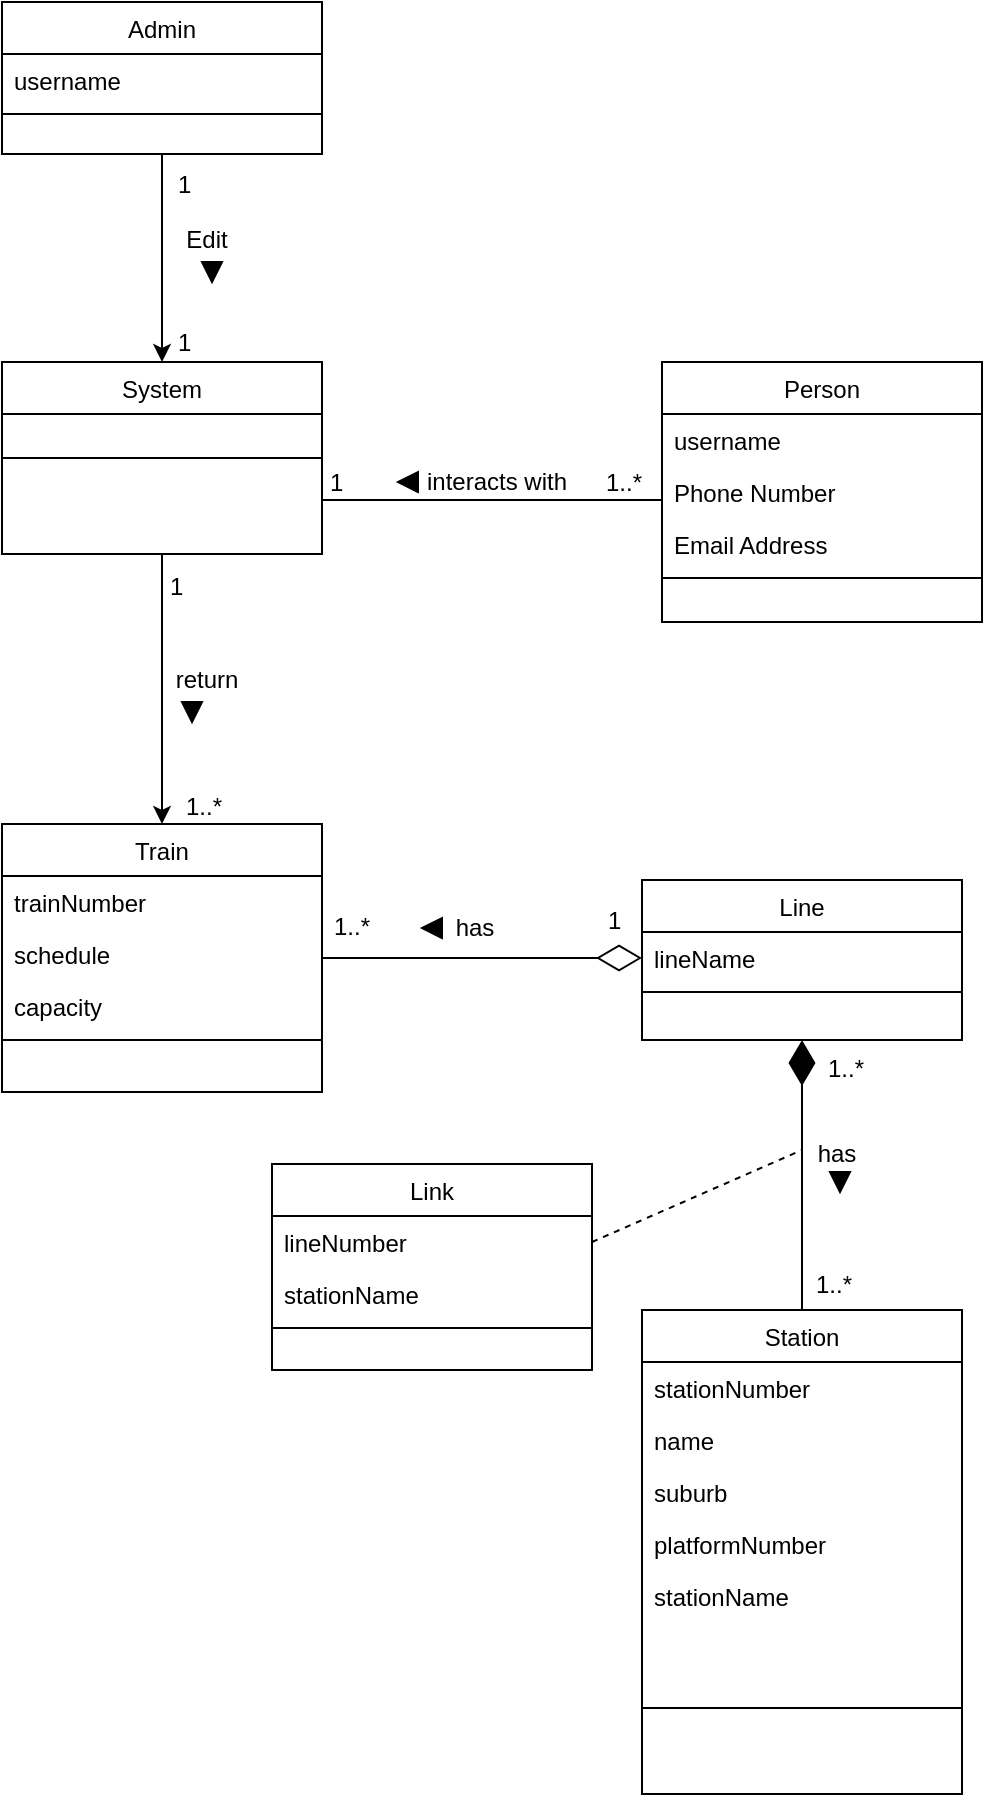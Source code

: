 <mxfile version="13.9.9" type="device"><diagram id="C5RBs43oDa-KdzZeNtuy" name="Page-1"><mxGraphModel dx="1024" dy="584" grid="1" gridSize="10" guides="1" tooltips="1" connect="1" arrows="1" fold="1" page="1" pageScale="1" pageWidth="827" pageHeight="1169" math="0" shadow="0"><root><mxCell id="WIyWlLk6GJQsqaUBKTNV-0"/><mxCell id="WIyWlLk6GJQsqaUBKTNV-1" parent="WIyWlLk6GJQsqaUBKTNV-0"/><mxCell id="SZr7Q-crjI9h2dD9KYcj-10" style="edgeStyle=orthogonalEdgeStyle;rounded=0;orthogonalLoop=1;jettySize=auto;html=1;entryX=1;entryY=0.5;entryDx=0;entryDy=0;endArrow=none;endFill=0;" parent="WIyWlLk6GJQsqaUBKTNV-1" edge="1"><mxGeometry relative="1" as="geometry"><mxPoint x="620" y="329" as="sourcePoint"/><mxPoint x="450" y="329" as="targetPoint"/></mxGeometry></mxCell><mxCell id="zkfFHV4jXpPFQw0GAbJ--0" value="Person" style="swimlane;fontStyle=0;align=center;verticalAlign=top;childLayout=stackLayout;horizontal=1;startSize=26;horizontalStack=0;resizeParent=1;resizeLast=0;collapsible=1;marginBottom=0;rounded=0;shadow=0;strokeWidth=1;" parent="WIyWlLk6GJQsqaUBKTNV-1" vertex="1"><mxGeometry x="620" y="260" width="160" height="130" as="geometry"><mxRectangle x="230" y="140" width="160" height="26" as="alternateBounds"/></mxGeometry></mxCell><mxCell id="zkfFHV4jXpPFQw0GAbJ--1" value="username" style="text;align=left;verticalAlign=top;spacingLeft=4;spacingRight=4;overflow=hidden;rotatable=0;points=[[0,0.5],[1,0.5]];portConstraint=eastwest;" parent="zkfFHV4jXpPFQw0GAbJ--0" vertex="1"><mxGeometry y="26" width="160" height="26" as="geometry"/></mxCell><mxCell id="zkfFHV4jXpPFQw0GAbJ--2" value="Phone Number" style="text;align=left;verticalAlign=top;spacingLeft=4;spacingRight=4;overflow=hidden;rotatable=0;points=[[0,0.5],[1,0.5]];portConstraint=eastwest;rounded=0;shadow=0;html=0;" parent="zkfFHV4jXpPFQw0GAbJ--0" vertex="1"><mxGeometry y="52" width="160" height="26" as="geometry"/></mxCell><mxCell id="zkfFHV4jXpPFQw0GAbJ--3" value="Email Address" style="text;align=left;verticalAlign=top;spacingLeft=4;spacingRight=4;overflow=hidden;rotatable=0;points=[[0,0.5],[1,0.5]];portConstraint=eastwest;rounded=0;shadow=0;html=0;" parent="zkfFHV4jXpPFQw0GAbJ--0" vertex="1"><mxGeometry y="78" width="160" height="26" as="geometry"/></mxCell><mxCell id="zkfFHV4jXpPFQw0GAbJ--4" value="" style="line;html=1;strokeWidth=1;align=left;verticalAlign=middle;spacingTop=-1;spacingLeft=3;spacingRight=3;rotatable=0;labelPosition=right;points=[];portConstraint=eastwest;" parent="zkfFHV4jXpPFQw0GAbJ--0" vertex="1"><mxGeometry y="104" width="160" height="8" as="geometry"/></mxCell><mxCell id="4uewfp8UjPjNPQ_zN8KE-0" value="Station" style="swimlane;fontStyle=0;align=center;verticalAlign=top;childLayout=stackLayout;horizontal=1;startSize=26;horizontalStack=0;resizeParent=1;resizeLast=0;collapsible=1;marginBottom=0;rounded=0;shadow=0;strokeWidth=1;" parent="WIyWlLk6GJQsqaUBKTNV-1" vertex="1"><mxGeometry x="610" y="734" width="160" height="242" as="geometry"><mxRectangle x="550" y="140" width="160" height="26" as="alternateBounds"/></mxGeometry></mxCell><mxCell id="4uewfp8UjPjNPQ_zN8KE-1" value="stationNumber" style="text;align=left;verticalAlign=top;spacingLeft=4;spacingRight=4;overflow=hidden;rotatable=0;points=[[0,0.5],[1,0.5]];portConstraint=eastwest;" parent="4uewfp8UjPjNPQ_zN8KE-0" vertex="1"><mxGeometry y="26" width="160" height="26" as="geometry"/></mxCell><mxCell id="4uewfp8UjPjNPQ_zN8KE-2" value="name" style="text;align=left;verticalAlign=top;spacingLeft=4;spacingRight=4;overflow=hidden;rotatable=0;points=[[0,0.5],[1,0.5]];portConstraint=eastwest;rounded=0;shadow=0;html=0;" parent="4uewfp8UjPjNPQ_zN8KE-0" vertex="1"><mxGeometry y="52" width="160" height="26" as="geometry"/></mxCell><mxCell id="4uewfp8UjPjNPQ_zN8KE-3" value="suburb" style="text;align=left;verticalAlign=top;spacingLeft=4;spacingRight=4;overflow=hidden;rotatable=0;points=[[0,0.5],[1,0.5]];portConstraint=eastwest;rounded=0;shadow=0;html=0;" parent="4uewfp8UjPjNPQ_zN8KE-0" vertex="1"><mxGeometry y="78" width="160" height="26" as="geometry"/></mxCell><mxCell id="21Zp5dM0OgP_aAvkell1-12" value="platformNumber" style="text;align=left;verticalAlign=top;spacingLeft=4;spacingRight=4;overflow=hidden;rotatable=0;points=[[0,0.5],[1,0.5]];portConstraint=eastwest;rounded=0;shadow=0;html=0;" parent="4uewfp8UjPjNPQ_zN8KE-0" vertex="1"><mxGeometry y="104" width="160" height="26" as="geometry"/></mxCell><mxCell id="21Zp5dM0OgP_aAvkell1-13" value="stationName" style="text;align=left;verticalAlign=top;spacingLeft=4;spacingRight=4;overflow=hidden;rotatable=0;points=[[0,0.5],[1,0.5]];portConstraint=eastwest;rounded=0;shadow=0;html=0;" parent="4uewfp8UjPjNPQ_zN8KE-0" vertex="1"><mxGeometry y="130" width="160" height="26" as="geometry"/></mxCell><mxCell id="4uewfp8UjPjNPQ_zN8KE-6" value="" style="line;html=1;strokeWidth=1;align=left;verticalAlign=middle;spacingTop=-1;spacingLeft=3;spacingRight=3;rotatable=0;labelPosition=right;points=[];portConstraint=eastwest;" parent="4uewfp8UjPjNPQ_zN8KE-0" vertex="1"><mxGeometry y="156" width="160" height="86" as="geometry"/></mxCell><mxCell id="4uewfp8UjPjNPQ_zN8KE-20" style="edgeStyle=orthogonalEdgeStyle;rounded=0;orthogonalLoop=1;jettySize=auto;html=1;entryX=0;entryY=0.5;entryDx=0;entryDy=0;endArrow=diamondThin;endFill=0;endSize=20;" parent="WIyWlLk6GJQsqaUBKTNV-1" source="4uewfp8UjPjNPQ_zN8KE-7" target="4uewfp8UjPjNPQ_zN8KE-14" edge="1"><mxGeometry relative="1" as="geometry"><mxPoint x="610" y="529" as="targetPoint"/></mxGeometry></mxCell><mxCell id="4uewfp8UjPjNPQ_zN8KE-7" value="Train" style="swimlane;fontStyle=0;align=center;verticalAlign=top;childLayout=stackLayout;horizontal=1;startSize=26;horizontalStack=0;resizeParent=1;resizeLast=0;collapsible=1;marginBottom=0;rounded=0;shadow=0;strokeWidth=1;" parent="WIyWlLk6GJQsqaUBKTNV-1" vertex="1"><mxGeometry x="290" y="491" width="160" height="134" as="geometry"><mxRectangle x="550" y="140" width="160" height="26" as="alternateBounds"/></mxGeometry></mxCell><mxCell id="4uewfp8UjPjNPQ_zN8KE-8" value="trainNumber" style="text;align=left;verticalAlign=top;spacingLeft=4;spacingRight=4;overflow=hidden;rotatable=0;points=[[0,0.5],[1,0.5]];portConstraint=eastwest;" parent="4uewfp8UjPjNPQ_zN8KE-7" vertex="1"><mxGeometry y="26" width="160" height="26" as="geometry"/></mxCell><mxCell id="4uewfp8UjPjNPQ_zN8KE-9" value="schedule" style="text;align=left;verticalAlign=top;spacingLeft=4;spacingRight=4;overflow=hidden;rotatable=0;points=[[0,0.5],[1,0.5]];portConstraint=eastwest;rounded=0;shadow=0;html=0;" parent="4uewfp8UjPjNPQ_zN8KE-7" vertex="1"><mxGeometry y="52" width="160" height="26" as="geometry"/></mxCell><mxCell id="9ByGNpDtss7rskECDAiw-0" value="capacity" style="text;align=left;verticalAlign=top;spacingLeft=4;spacingRight=4;overflow=hidden;rotatable=0;points=[[0,0.5],[1,0.5]];portConstraint=eastwest;rounded=0;shadow=0;html=0;" parent="4uewfp8UjPjNPQ_zN8KE-7" vertex="1"><mxGeometry y="78" width="160" height="26" as="geometry"/></mxCell><mxCell id="4uewfp8UjPjNPQ_zN8KE-12" value="" style="line;html=1;strokeWidth=1;align=left;verticalAlign=middle;spacingTop=-1;spacingLeft=3;spacingRight=3;rotatable=0;labelPosition=right;points=[];portConstraint=eastwest;" parent="4uewfp8UjPjNPQ_zN8KE-7" vertex="1"><mxGeometry y="104" width="160" height="8" as="geometry"/></mxCell><mxCell id="4uewfp8UjPjNPQ_zN8KE-21" style="edgeStyle=orthogonalEdgeStyle;rounded=0;orthogonalLoop=1;jettySize=auto;html=1;entryX=0.5;entryY=0;entryDx=0;entryDy=0;endArrow=none;endFill=0;startSize=20;startArrow=diamondThin;startFill=1;" parent="WIyWlLk6GJQsqaUBKTNV-1" source="4uewfp8UjPjNPQ_zN8KE-13" target="4uewfp8UjPjNPQ_zN8KE-0" edge="1"><mxGeometry relative="1" as="geometry"/></mxCell><mxCell id="4uewfp8UjPjNPQ_zN8KE-13" value="Line" style="swimlane;fontStyle=0;align=center;verticalAlign=top;childLayout=stackLayout;horizontal=1;startSize=26;horizontalStack=0;resizeParent=1;resizeLast=0;collapsible=1;marginBottom=0;rounded=0;shadow=0;strokeWidth=1;" parent="WIyWlLk6GJQsqaUBKTNV-1" vertex="1"><mxGeometry x="610" y="519" width="160" height="80" as="geometry"><mxRectangle x="550" y="140" width="160" height="26" as="alternateBounds"/></mxGeometry></mxCell><mxCell id="4uewfp8UjPjNPQ_zN8KE-14" value="lineName" style="text;align=left;verticalAlign=top;spacingLeft=4;spacingRight=4;overflow=hidden;rotatable=0;points=[[0,0.5],[1,0.5]];portConstraint=eastwest;" parent="4uewfp8UjPjNPQ_zN8KE-13" vertex="1"><mxGeometry y="26" width="160" height="26" as="geometry"/></mxCell><mxCell id="4uewfp8UjPjNPQ_zN8KE-19" value="" style="line;html=1;strokeWidth=1;align=left;verticalAlign=middle;spacingTop=-1;spacingLeft=3;spacingRight=3;rotatable=0;labelPosition=right;points=[];portConstraint=eastwest;" parent="4uewfp8UjPjNPQ_zN8KE-13" vertex="1"><mxGeometry y="52" width="160" height="8" as="geometry"/></mxCell><mxCell id="4uewfp8UjPjNPQ_zN8KE-25" value="has" style="text;html=1;resizable=0;points=[];;align=center;verticalAlign=middle;labelBackgroundColor=none;rounded=0;shadow=0;strokeWidth=1;fontSize=12;" parent="WIyWlLk6GJQsqaUBKTNV-1" vertex="1" connectable="0"><mxGeometry x="514.002" y="543.996" as="geometry"><mxPoint x="12" y="-1" as="offset"/></mxGeometry></mxCell><mxCell id="4uewfp8UjPjNPQ_zN8KE-26" value="" style="triangle;whiteSpace=wrap;html=1;fillColor=#000000;rotation=-180;" parent="WIyWlLk6GJQsqaUBKTNV-1" vertex="1"><mxGeometry x="500" y="538" width="10" height="10" as="geometry"/></mxCell><mxCell id="4uewfp8UjPjNPQ_zN8KE-27" value="1..*" style="resizable=0;align=left;verticalAlign=bottom;labelBackgroundColor=none;fontSize=12;" parent="WIyWlLk6GJQsqaUBKTNV-1" connectable="0" vertex="1"><mxGeometry x="454" y="550.996" as="geometry"/></mxCell><mxCell id="4uewfp8UjPjNPQ_zN8KE-28" value="1" style="resizable=0;align=left;verticalAlign=bottom;labelBackgroundColor=none;fontSize=12;" parent="WIyWlLk6GJQsqaUBKTNV-1" connectable="0" vertex="1"><mxGeometry x="460" y="558.996" as="geometry"><mxPoint x="131" y="-11" as="offset"/></mxGeometry></mxCell><mxCell id="4uewfp8UjPjNPQ_zN8KE-29" value="1..*" style="resizable=0;align=left;verticalAlign=bottom;labelBackgroundColor=none;fontSize=12;" parent="WIyWlLk6GJQsqaUBKTNV-1" connectable="0" vertex="1"><mxGeometry x="471" y="543.996" as="geometry"><mxPoint x="230" y="78" as="offset"/></mxGeometry></mxCell><mxCell id="4uewfp8UjPjNPQ_zN8KE-30" value="has" style="text;html=1;resizable=0;points=[];;align=center;verticalAlign=middle;labelBackgroundColor=none;rounded=0;shadow=0;strokeWidth=1;fontSize=12;" parent="WIyWlLk6GJQsqaUBKTNV-1" vertex="1" connectable="0"><mxGeometry x="695.002" y="656.996" as="geometry"><mxPoint x="12" y="-1" as="offset"/></mxGeometry></mxCell><mxCell id="4uewfp8UjPjNPQ_zN8KE-31" value="" style="triangle;whiteSpace=wrap;html=1;fillColor=#000000;rotation=90;" parent="WIyWlLk6GJQsqaUBKTNV-1" vertex="1"><mxGeometry x="704" y="665" width="10" height="10" as="geometry"/></mxCell><mxCell id="4uewfp8UjPjNPQ_zN8KE-32" value="1..*" style="resizable=0;align=left;verticalAlign=bottom;labelBackgroundColor=none;fontSize=12;" parent="WIyWlLk6GJQsqaUBKTNV-1" connectable="0" vertex="1"><mxGeometry x="564" y="740.996" as="geometry"><mxPoint x="131" y="-11" as="offset"/></mxGeometry></mxCell><mxCell id="21Zp5dM0OgP_aAvkell1-7" style="edgeStyle=orthogonalEdgeStyle;rounded=0;orthogonalLoop=1;jettySize=auto;html=1;exitX=0.5;exitY=1;exitDx=0;exitDy=0;entryX=0.5;entryY=0;entryDx=0;entryDy=0;" parent="WIyWlLk6GJQsqaUBKTNV-1" source="SZr7Q-crjI9h2dD9KYcj-0" target="4uewfp8UjPjNPQ_zN8KE-7" edge="1"><mxGeometry relative="1" as="geometry"><mxPoint x="370" y="460" as="targetPoint"/></mxGeometry></mxCell><mxCell id="SZr7Q-crjI9h2dD9KYcj-0" value="System" style="swimlane;fontStyle=0;align=center;verticalAlign=top;childLayout=stackLayout;horizontal=1;startSize=26;horizontalStack=0;resizeParent=1;resizeLast=0;collapsible=1;marginBottom=0;rounded=0;shadow=0;strokeWidth=1;" parent="WIyWlLk6GJQsqaUBKTNV-1" vertex="1"><mxGeometry x="290" y="260" width="160" height="96" as="geometry"><mxRectangle x="230" y="140" width="160" height="26" as="alternateBounds"/></mxGeometry></mxCell><mxCell id="SZr7Q-crjI9h2dD9KYcj-4" value="" style="line;html=1;strokeWidth=1;align=left;verticalAlign=middle;spacingTop=-1;spacingLeft=3;spacingRight=3;rotatable=0;labelPosition=right;points=[];portConstraint=eastwest;" parent="SZr7Q-crjI9h2dD9KYcj-0" vertex="1"><mxGeometry y="26" width="160" height="44" as="geometry"/></mxCell><mxCell id="SZr7Q-crjI9h2dD9KYcj-11" value="1..*" style="resizable=0;align=left;verticalAlign=bottom;labelBackgroundColor=none;fontSize=12;" parent="WIyWlLk6GJQsqaUBKTNV-1" connectable="0" vertex="1"><mxGeometry x="590" y="328.996" as="geometry"/></mxCell><mxCell id="SZr7Q-crjI9h2dD9KYcj-12" value="1" style="resizable=0;align=left;verticalAlign=bottom;labelBackgroundColor=none;fontSize=12;" parent="WIyWlLk6GJQsqaUBKTNV-1" connectable="0" vertex="1"><mxGeometry x="452" y="328.996" as="geometry"/></mxCell><mxCell id="SZr7Q-crjI9h2dD9KYcj-13" value="interacts with" style="text;html=1;resizable=0;points=[];;align=center;verticalAlign=middle;labelBackgroundColor=none;rounded=0;shadow=0;strokeWidth=1;fontSize=12;" parent="WIyWlLk6GJQsqaUBKTNV-1" vertex="1" connectable="0"><mxGeometry x="525.002" y="320.996" as="geometry"><mxPoint x="12" y="-1" as="offset"/></mxGeometry></mxCell><mxCell id="SZr7Q-crjI9h2dD9KYcj-14" value="" style="triangle;whiteSpace=wrap;html=1;fillColor=#000000;rotation=-180;" parent="WIyWlLk6GJQsqaUBKTNV-1" vertex="1"><mxGeometry x="488" y="315" width="10" height="10" as="geometry"/></mxCell><mxCell id="SZr7Q-crjI9h2dD9KYcj-18" value="1" style="resizable=0;align=left;verticalAlign=bottom;labelBackgroundColor=none;fontSize=12;" parent="WIyWlLk6GJQsqaUBKTNV-1" connectable="0" vertex="1"><mxGeometry x="460" y="339.996" as="geometry"><mxPoint x="-88" y="41" as="offset"/></mxGeometry></mxCell><mxCell id="TXguTJilGYYMRme0dHAz-4" style="rounded=0;orthogonalLoop=1;jettySize=auto;html=1;dashed=1;endArrow=none;endFill=0;exitX=1;exitY=0.5;exitDx=0;exitDy=0;" parent="WIyWlLk6GJQsqaUBKTNV-1" source="TXguTJilGYYMRme0dHAz-2" edge="1"><mxGeometry relative="1" as="geometry"><mxPoint x="690" y="654" as="targetPoint"/></mxGeometry></mxCell><mxCell id="TXguTJilGYYMRme0dHAz-0" value="Link" style="swimlane;fontStyle=0;align=center;verticalAlign=top;childLayout=stackLayout;horizontal=1;startSize=26;horizontalStack=0;resizeParent=1;resizeLast=0;collapsible=1;marginBottom=0;rounded=0;shadow=0;strokeWidth=1;" parent="WIyWlLk6GJQsqaUBKTNV-1" vertex="1"><mxGeometry x="425" y="661" width="160" height="103" as="geometry"><mxRectangle x="550" y="140" width="160" height="26" as="alternateBounds"/></mxGeometry></mxCell><mxCell id="TXguTJilGYYMRme0dHAz-2" value="lineNumber" style="text;align=left;verticalAlign=top;spacingLeft=4;spacingRight=4;overflow=hidden;rotatable=0;points=[[0,0.5],[1,0.5]];portConstraint=eastwest;rounded=0;shadow=0;html=0;" parent="TXguTJilGYYMRme0dHAz-0" vertex="1"><mxGeometry y="26" width="160" height="26" as="geometry"/></mxCell><mxCell id="9ByGNpDtss7rskECDAiw-3" value="stationName" style="text;align=left;verticalAlign=top;spacingLeft=4;spacingRight=4;overflow=hidden;rotatable=0;points=[[0,0.5],[1,0.5]];portConstraint=eastwest;rounded=0;shadow=0;html=0;" parent="TXguTJilGYYMRme0dHAz-0" vertex="1"><mxGeometry y="52" width="160" height="26" as="geometry"/></mxCell><mxCell id="TXguTJilGYYMRme0dHAz-3" value="" style="line;html=1;strokeWidth=1;align=left;verticalAlign=middle;spacingTop=-1;spacingLeft=3;spacingRight=3;rotatable=0;labelPosition=right;points=[];portConstraint=eastwest;" parent="TXguTJilGYYMRme0dHAz-0" vertex="1"><mxGeometry y="78" width="160" height="8" as="geometry"/></mxCell><mxCell id="21Zp5dM0OgP_aAvkell1-36" value="1..*" style="resizable=0;align=left;verticalAlign=bottom;labelBackgroundColor=none;fontSize=12;" parent="WIyWlLk6GJQsqaUBKTNV-1" connectable="0" vertex="1"><mxGeometry x="380" y="490.996" as="geometry"/></mxCell><mxCell id="21Zp5dM0OgP_aAvkell1-41" value="return" style="text;html=1;resizable=0;points=[];;align=center;verticalAlign=middle;labelBackgroundColor=none;rounded=0;shadow=0;strokeWidth=1;fontSize=12;" parent="WIyWlLk6GJQsqaUBKTNV-1" vertex="1" connectable="0"><mxGeometry x="380.002" y="419.996" as="geometry"><mxPoint x="12" y="-1" as="offset"/></mxGeometry></mxCell><mxCell id="21Zp5dM0OgP_aAvkell1-42" value="" style="triangle;whiteSpace=wrap;html=1;fillColor=#000000;rotation=-180;direction=north;" parent="WIyWlLk6GJQsqaUBKTNV-1" vertex="1"><mxGeometry x="380" y="430" width="10" height="10" as="geometry"/></mxCell><mxCell id="K7h0LkShxWP8qo1oMnev-0" style="edgeStyle=orthogonalEdgeStyle;rounded=0;orthogonalLoop=1;jettySize=auto;html=1;exitX=0.5;exitY=1;exitDx=0;exitDy=0;entryX=0.5;entryY=0;entryDx=0;entryDy=0;" edge="1" parent="WIyWlLk6GJQsqaUBKTNV-1" source="21Zp5dM0OgP_aAvkell1-50" target="SZr7Q-crjI9h2dD9KYcj-0"><mxGeometry relative="1" as="geometry"/></mxCell><mxCell id="21Zp5dM0OgP_aAvkell1-50" value="Admin" style="swimlane;fontStyle=0;align=center;verticalAlign=top;childLayout=stackLayout;horizontal=1;startSize=26;horizontalStack=0;resizeParent=1;resizeLast=0;collapsible=1;marginBottom=0;rounded=0;shadow=0;strokeWidth=1;" parent="WIyWlLk6GJQsqaUBKTNV-1" vertex="1"><mxGeometry x="290" y="80" width="160" height="76" as="geometry"><mxRectangle x="230" y="140" width="160" height="26" as="alternateBounds"/></mxGeometry></mxCell><mxCell id="21Zp5dM0OgP_aAvkell1-51" value="username" style="text;align=left;verticalAlign=top;spacingLeft=4;spacingRight=4;overflow=hidden;rotatable=0;points=[[0,0.5],[1,0.5]];portConstraint=eastwest;" parent="21Zp5dM0OgP_aAvkell1-50" vertex="1"><mxGeometry y="26" width="160" height="26" as="geometry"/></mxCell><mxCell id="21Zp5dM0OgP_aAvkell1-54" value="" style="line;html=1;strokeWidth=1;align=left;verticalAlign=middle;spacingTop=-1;spacingLeft=3;spacingRight=3;rotatable=0;labelPosition=right;points=[];portConstraint=eastwest;" parent="21Zp5dM0OgP_aAvkell1-50" vertex="1"><mxGeometry y="52" width="160" height="8" as="geometry"/></mxCell><mxCell id="21Zp5dM0OgP_aAvkell1-59" value="Edit" style="text;html=1;resizable=0;points=[];;align=center;verticalAlign=middle;labelBackgroundColor=none;rounded=0;shadow=0;strokeWidth=1;fontSize=12;" parent="WIyWlLk6GJQsqaUBKTNV-1" vertex="1" connectable="0"><mxGeometry x="380.002" y="199.996" as="geometry"><mxPoint x="12" y="-1" as="offset"/></mxGeometry></mxCell><mxCell id="21Zp5dM0OgP_aAvkell1-61" value="" style="triangle;whiteSpace=wrap;html=1;fillColor=#000000;rotation=90;direction=east;" parent="WIyWlLk6GJQsqaUBKTNV-1" vertex="1"><mxGeometry x="390" y="210" width="10" height="10" as="geometry"/></mxCell><mxCell id="K7h0LkShxWP8qo1oMnev-3" value="1" style="resizable=0;align=left;verticalAlign=bottom;labelBackgroundColor=none;fontSize=12;" connectable="0" vertex="1" parent="WIyWlLk6GJQsqaUBKTNV-1"><mxGeometry x="390" y="269.996" as="geometry"><mxPoint x="-14" y="-90" as="offset"/></mxGeometry></mxCell><mxCell id="K7h0LkShxWP8qo1oMnev-4" value="1" style="resizable=0;align=left;verticalAlign=bottom;labelBackgroundColor=none;fontSize=12;" connectable="0" vertex="1" parent="WIyWlLk6GJQsqaUBKTNV-1"><mxGeometry x="454" y="348.996" as="geometry"><mxPoint x="-78" y="-90" as="offset"/></mxGeometry></mxCell></root></mxGraphModel></diagram></mxfile>
